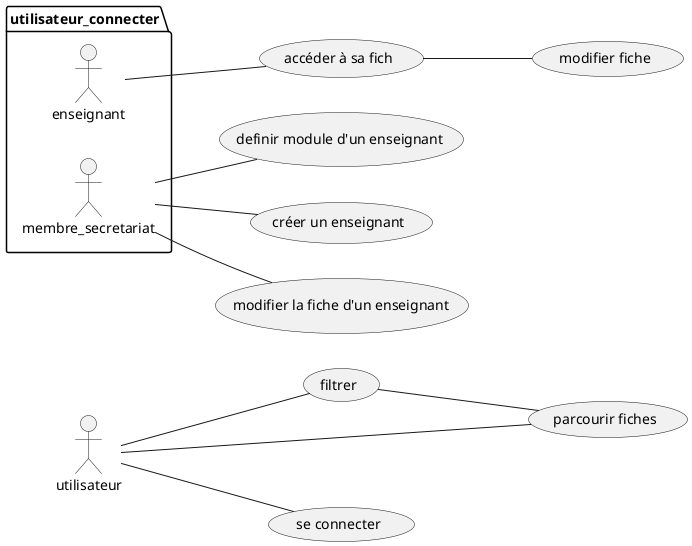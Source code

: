 @startuml
left to right direction

:utilisateur:
package utilisateur_connecter{
:enseignant:
:membre_secretariat:
}

usecase filtre as "filtrer"
usecase acfiche as "accéder à sa fich"
usecase modif as "modifier fiche"
usecase parc as "parcourir fiches"
usecase def as "definir module d'un enseignant"
usecase co as "se connecter"
usecase create as "créer un enseignant"
usecase modifen as "modifier la fiche d'un enseignant"

utilisateur -- parc
utilisateur -- filtre
utilisateur -- co

enseignant -- acfiche

membre_secretariat -- modifen
membre_secretariat -- def
membre_secretariat -- create

filtre -- parc

acfiche -- modif



@enduml